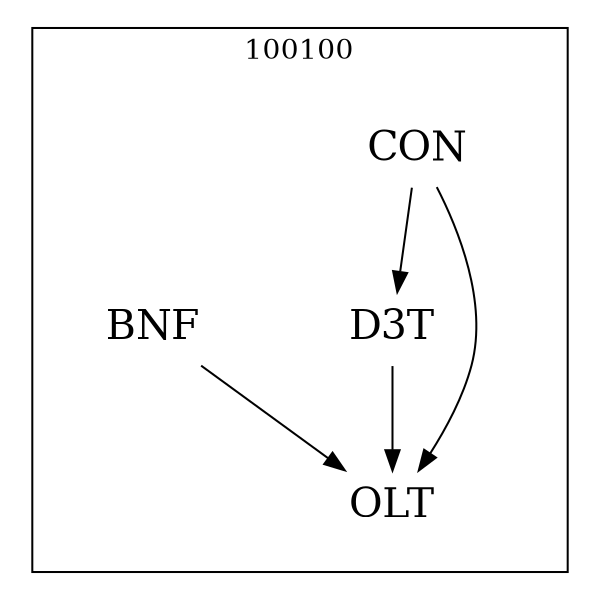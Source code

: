 strict digraph DAGS {
	size = "4,4!" ; ratio ="fill"; subgraph cluster_0{
			labeldoc = "t";
			label = "100100";node	[label= CON, shape = plaintext, fontsize=20] CON;node	[label= BNF, shape = plaintext, fontsize=20] BNF;node	[label= D3T, shape = plaintext, fontsize=20] D3T;node	[label= OLT, shape = plaintext, fontsize=20] OLT;
CON->D3T;
CON->OLT;
BNF->OLT;
D3T->OLT;
	}}